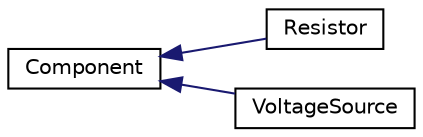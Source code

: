 digraph "Graphical Class Hierarchy"
{
  edge [fontname="Helvetica",fontsize="10",labelfontname="Helvetica",labelfontsize="10"];
  node [fontname="Helvetica",fontsize="10",shape=record];
  rankdir="LR";
  Node0 [label="Component",height=0.2,width=0.4,color="black", fillcolor="white", style="filled",URL="$classComponent.html"];
  Node0 -> Node1 [dir="back",color="midnightblue",fontsize="10",style="solid",fontname="Helvetica"];
  Node1 [label="Resistor",height=0.2,width=0.4,color="black", fillcolor="white", style="filled",URL="$classResistor.html"];
  Node0 -> Node2 [dir="back",color="midnightblue",fontsize="10",style="solid",fontname="Helvetica"];
  Node2 [label="VoltageSource",height=0.2,width=0.4,color="black", fillcolor="white", style="filled",URL="$classVoltageSource.html"];
}
